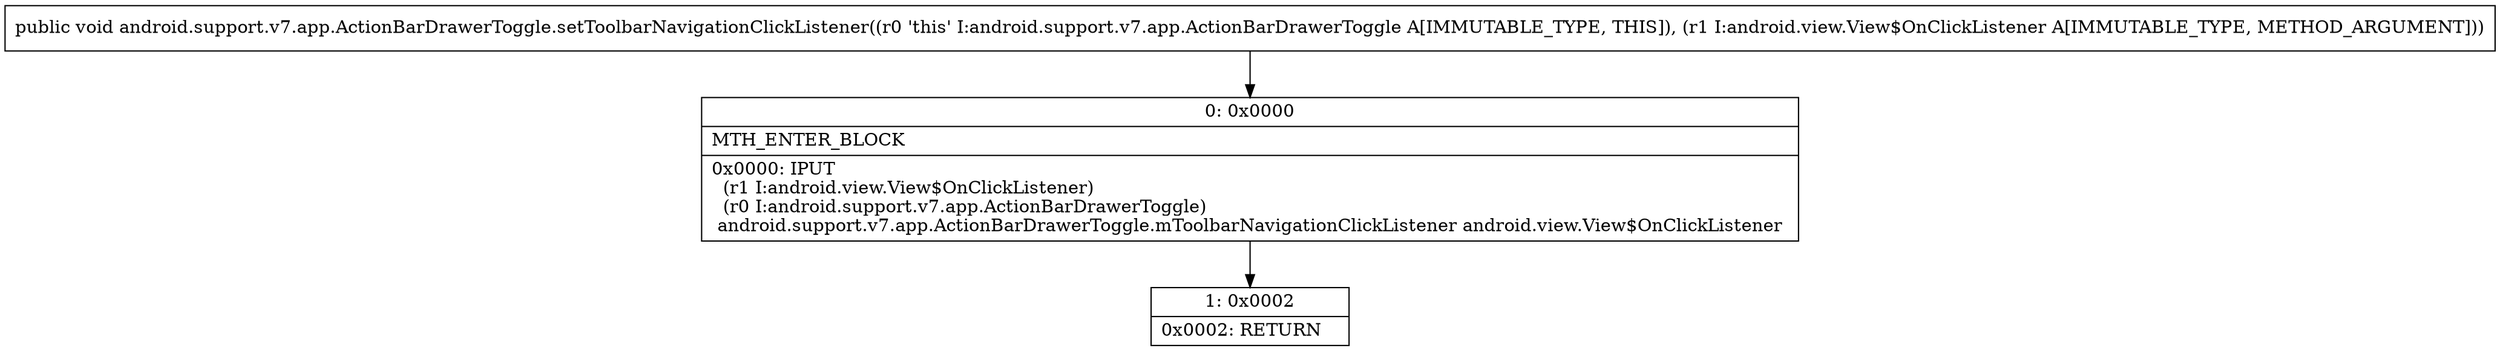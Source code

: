 digraph "CFG forandroid.support.v7.app.ActionBarDrawerToggle.setToolbarNavigationClickListener(Landroid\/view\/View$OnClickListener;)V" {
Node_0 [shape=record,label="{0\:\ 0x0000|MTH_ENTER_BLOCK\l|0x0000: IPUT  \l  (r1 I:android.view.View$OnClickListener)\l  (r0 I:android.support.v7.app.ActionBarDrawerToggle)\l android.support.v7.app.ActionBarDrawerToggle.mToolbarNavigationClickListener android.view.View$OnClickListener \l}"];
Node_1 [shape=record,label="{1\:\ 0x0002|0x0002: RETURN   \l}"];
MethodNode[shape=record,label="{public void android.support.v7.app.ActionBarDrawerToggle.setToolbarNavigationClickListener((r0 'this' I:android.support.v7.app.ActionBarDrawerToggle A[IMMUTABLE_TYPE, THIS]), (r1 I:android.view.View$OnClickListener A[IMMUTABLE_TYPE, METHOD_ARGUMENT])) }"];
MethodNode -> Node_0;
Node_0 -> Node_1;
}

